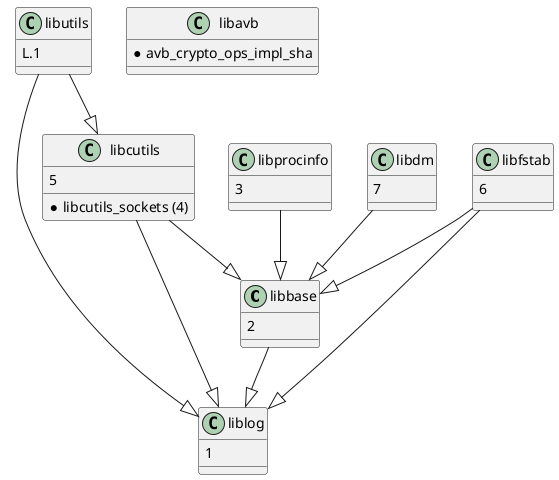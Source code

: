 @startuml
'Android system libs

class libbase {
2
}
class liblog {
1
}
class libprocinfo {
3
}
class libcutils {
5
* libcutils_sockets (4)
}
class libfstab {
6
}
class libutils {
L.1
}
class libdm {
7
}
class libavb {
* avb_crypto_ops_impl_sha
}
libbase --|> liblog
libprocinfo --|> libbase
libcutils --|> libbase
libcutils --|> liblog
libfstab --|> liblog
libfstab --|> libbase
libutils --|> libcutils
libutils --|> liblog
libdm --|> libbase
@enduml
